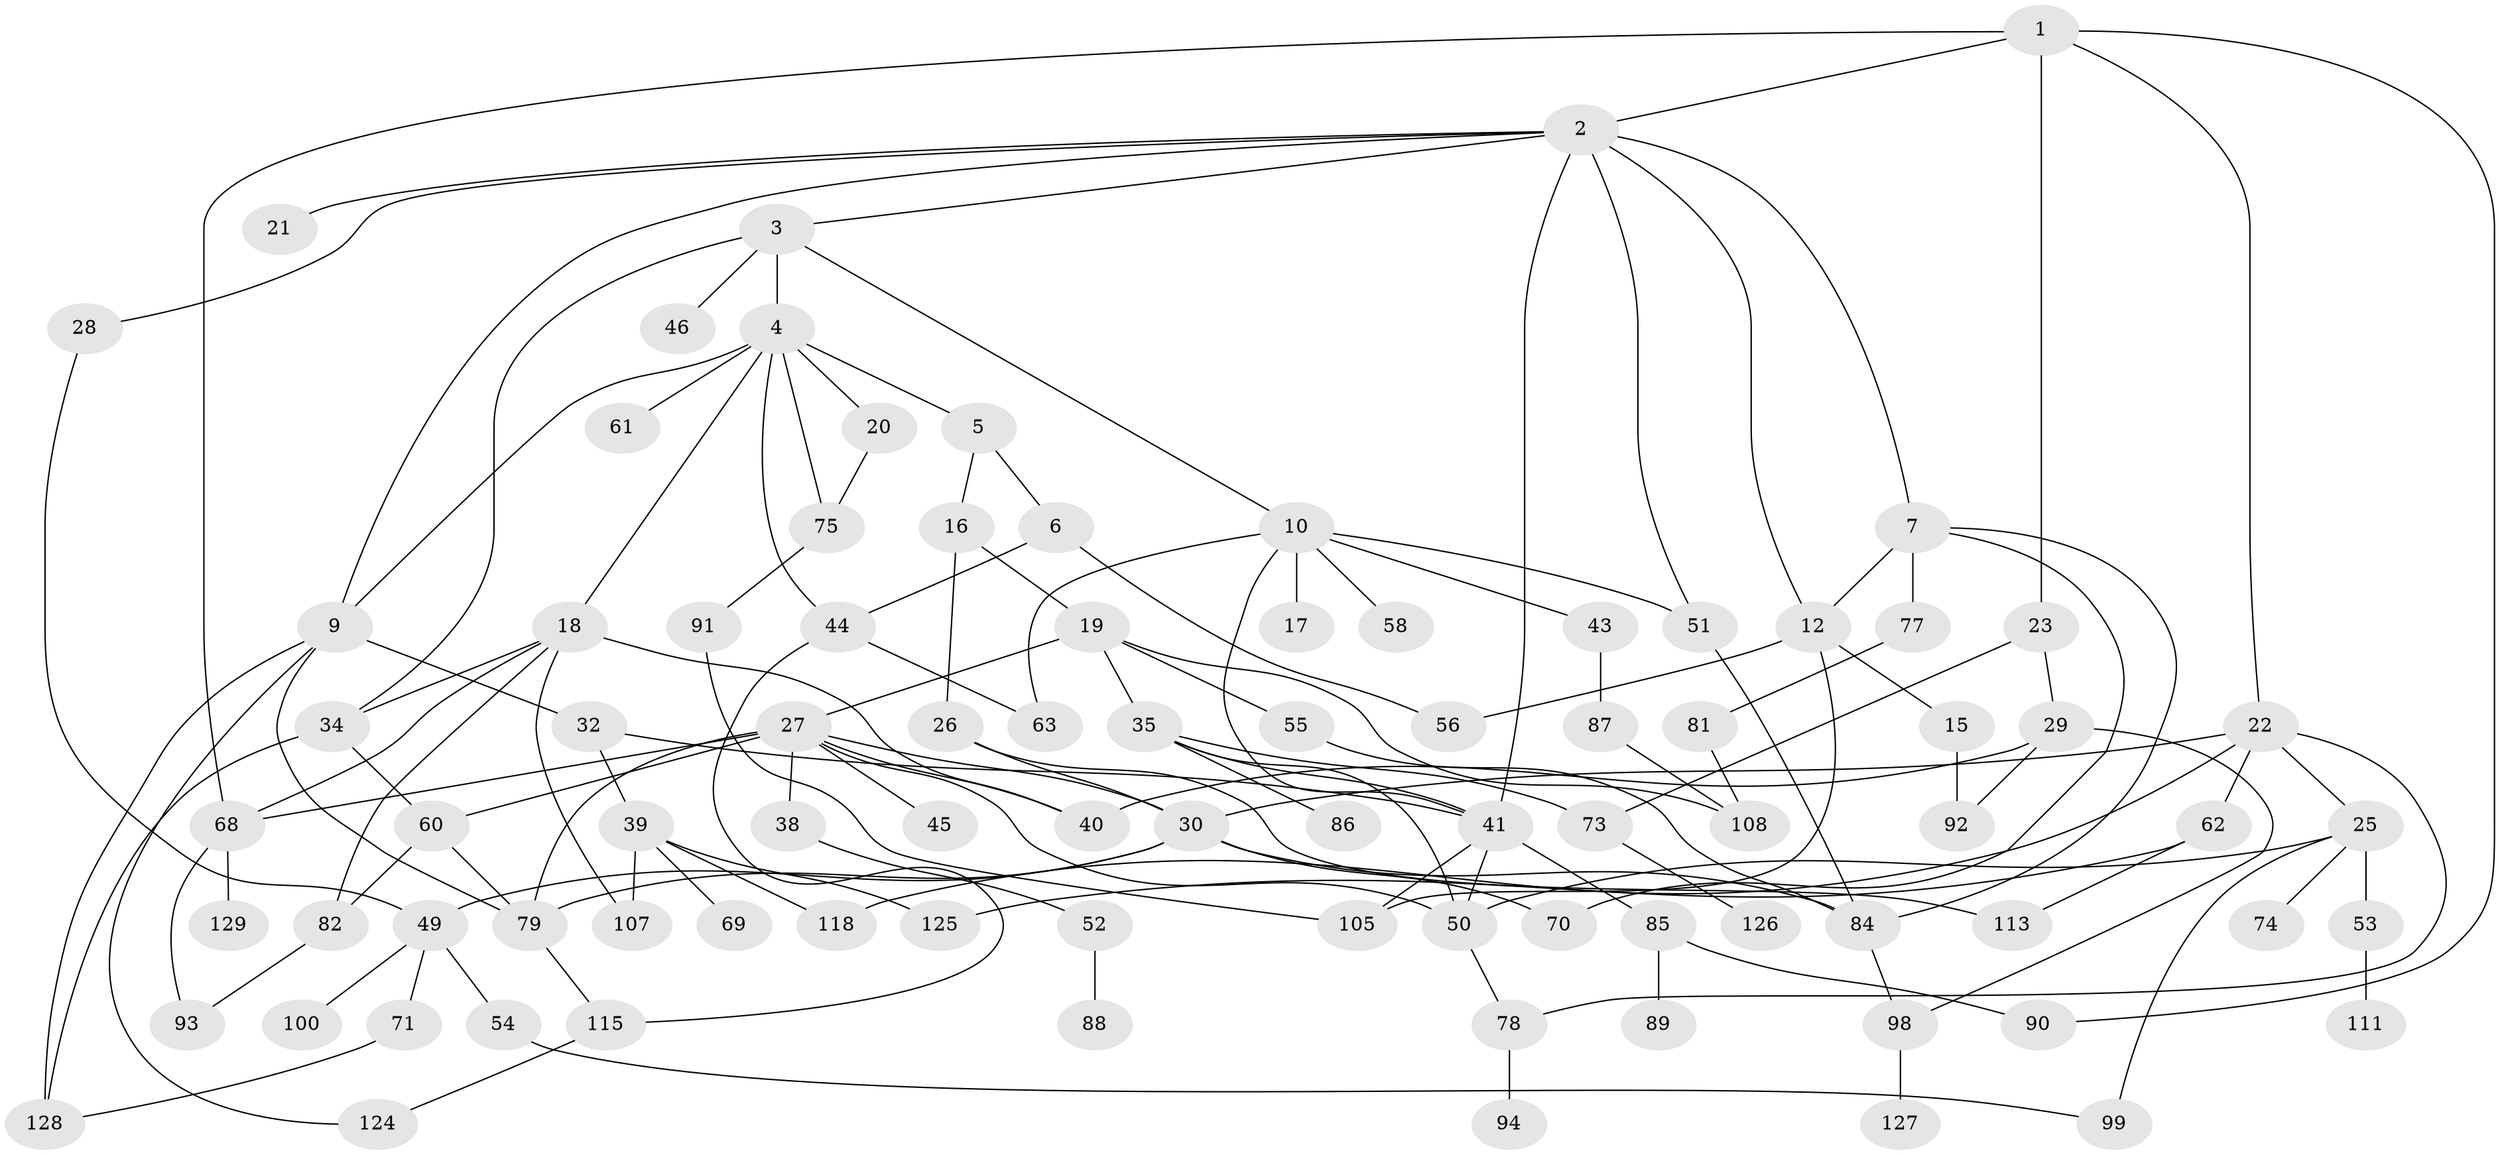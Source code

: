 // Generated by graph-tools (version 1.1) at 2025/51/02/27/25 19:51:38]
// undirected, 88 vertices, 136 edges
graph export_dot {
graph [start="1"]
  node [color=gray90,style=filled];
  1 [super="+48"];
  2 [super="+8"];
  3 [super="+24"];
  4 [super="+14"];
  5 [super="+123"];
  6;
  7 [super="+13"];
  9 [super="+11"];
  10 [super="+110"];
  12 [super="+104"];
  15;
  16 [super="+101"];
  17;
  18 [super="+114"];
  19;
  20 [super="+47"];
  21 [super="+59"];
  22 [super="+57"];
  23;
  25 [super="+37"];
  26 [super="+36"];
  27 [super="+33"];
  28 [super="+31"];
  29 [super="+112"];
  30 [super="+109"];
  32;
  34;
  35 [super="+66"];
  38;
  39 [super="+42"];
  40 [super="+65"];
  41 [super="+120"];
  43;
  44;
  45;
  46 [super="+67"];
  49 [super="+72"];
  50 [super="+130"];
  51 [super="+64"];
  52;
  53 [super="+95"];
  54;
  55;
  56;
  58 [super="+97"];
  60 [super="+131"];
  61;
  62;
  63;
  68 [super="+121"];
  69;
  70;
  71;
  73 [super="+83"];
  74;
  75 [super="+76"];
  77 [super="+80"];
  78 [super="+119"];
  79 [super="+96"];
  81;
  82 [super="+102"];
  84 [super="+103"];
  85;
  86;
  87 [super="+122"];
  88;
  89;
  90;
  91;
  92;
  93;
  94;
  98;
  99;
  100;
  105 [super="+106"];
  107;
  108 [super="+117"];
  111;
  113;
  115 [super="+116"];
  118;
  124;
  125;
  126;
  127;
  128;
  129;
  1 -- 2;
  1 -- 22;
  1 -- 23;
  1 -- 90;
  1 -- 68;
  2 -- 3;
  2 -- 7;
  2 -- 12;
  2 -- 9;
  2 -- 51 [weight=2];
  2 -- 21;
  2 -- 41;
  2 -- 28;
  3 -- 4;
  3 -- 10;
  3 -- 34;
  3 -- 46;
  4 -- 5;
  4 -- 9;
  4 -- 20;
  4 -- 75;
  4 -- 44;
  4 -- 18;
  4 -- 61;
  5 -- 6;
  5 -- 16;
  6 -- 44;
  6 -- 56;
  7 -- 70;
  7 -- 12;
  7 -- 77;
  7 -- 84;
  9 -- 32;
  9 -- 128;
  9 -- 124;
  9 -- 79;
  10 -- 17;
  10 -- 43;
  10 -- 58;
  10 -- 63;
  10 -- 41;
  10 -- 51;
  12 -- 15;
  12 -- 56;
  12 -- 105;
  15 -- 92;
  16 -- 19;
  16 -- 26;
  18 -- 82;
  18 -- 68;
  18 -- 107;
  18 -- 40;
  18 -- 34;
  19 -- 27;
  19 -- 35;
  19 -- 55;
  19 -- 108;
  20 -- 75;
  22 -- 25;
  22 -- 62;
  22 -- 30;
  22 -- 118;
  22 -- 78;
  23 -- 29;
  23 -- 73;
  25 -- 50;
  25 -- 53;
  25 -- 74;
  25 -- 99;
  26 -- 113;
  26 -- 30;
  27 -- 30;
  27 -- 38;
  27 -- 40;
  27 -- 60;
  27 -- 50;
  27 -- 68;
  27 -- 45;
  27 -- 79;
  28 -- 49;
  29 -- 98;
  29 -- 92;
  29 -- 40;
  30 -- 70;
  30 -- 49;
  30 -- 84;
  30 -- 79;
  32 -- 39;
  32 -- 41;
  34 -- 128;
  34 -- 60;
  35 -- 50;
  35 -- 73;
  35 -- 41;
  35 -- 86;
  38 -- 52;
  39 -- 69;
  39 -- 118;
  39 -- 125;
  39 -- 107;
  41 -- 85;
  41 -- 50;
  41 -- 105;
  43 -- 87;
  44 -- 63;
  44 -- 115;
  49 -- 54;
  49 -- 71;
  49 -- 100;
  50 -- 78;
  51 -- 84;
  52 -- 88;
  53 -- 111;
  54 -- 99;
  55 -- 84;
  60 -- 79;
  60 -- 82;
  62 -- 113;
  62 -- 125;
  68 -- 93;
  68 -- 129;
  71 -- 128;
  73 -- 126;
  75 -- 91;
  77 -- 81;
  78 -- 94;
  79 -- 115;
  81 -- 108;
  82 -- 93;
  84 -- 98;
  85 -- 89;
  85 -- 90;
  87 -- 108;
  91 -- 105;
  98 -- 127;
  115 -- 124;
}

